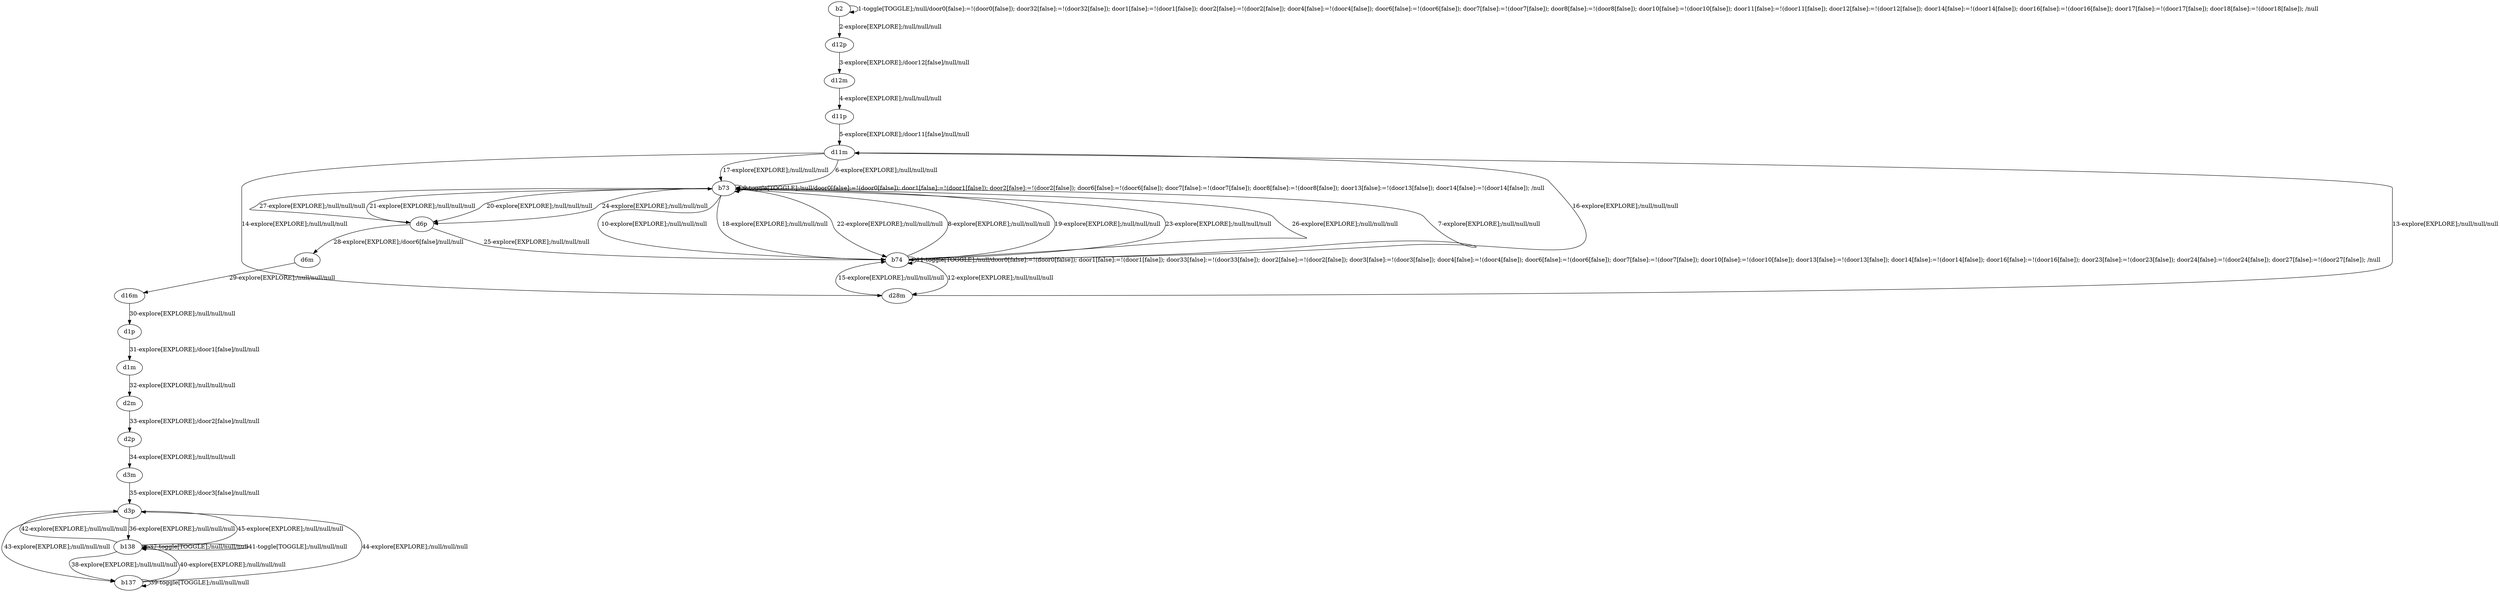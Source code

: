 # Total number of goals covered by this test: 1
# b137 --> d3p

digraph g {
"b2" -> "b2" [label = "1-toggle[TOGGLE];/null/door0[false]:=!(door0[false]); door32[false]:=!(door32[false]); door1[false]:=!(door1[false]); door2[false]:=!(door2[false]); door4[false]:=!(door4[false]); door6[false]:=!(door6[false]); door7[false]:=!(door7[false]); door8[false]:=!(door8[false]); door10[false]:=!(door10[false]); door11[false]:=!(door11[false]); door12[false]:=!(door12[false]); door14[false]:=!(door14[false]); door16[false]:=!(door16[false]); door17[false]:=!(door17[false]); door18[false]:=!(door18[false]); /null"];
"b2" -> "d12p" [label = "2-explore[EXPLORE];/null/null/null"];
"d12p" -> "d12m" [label = "3-explore[EXPLORE];/door12[false]/null/null"];
"d12m" -> "d11p" [label = "4-explore[EXPLORE];/null/null/null"];
"d11p" -> "d11m" [label = "5-explore[EXPLORE];/door11[false]/null/null"];
"d11m" -> "b73" [label = "6-explore[EXPLORE];/null/null/null"];
"b73" -> "b74" [label = "7-explore[EXPLORE];/null/null/null"];
"b74" -> "b73" [label = "8-explore[EXPLORE];/null/null/null"];
"b73" -> "b73" [label = "9-toggle[TOGGLE];/null/door0[false]:=!(door0[false]); door1[false]:=!(door1[false]); door2[false]:=!(door2[false]); door6[false]:=!(door6[false]); door7[false]:=!(door7[false]); door8[false]:=!(door8[false]); door13[false]:=!(door13[false]); door14[false]:=!(door14[false]); /null"];
"b73" -> "b74" [label = "10-explore[EXPLORE];/null/null/null"];
"b74" -> "b74" [label = "11-toggle[TOGGLE];/null/door0[false]:=!(door0[false]); door1[false]:=!(door1[false]); door33[false]:=!(door33[false]); door2[false]:=!(door2[false]); door3[false]:=!(door3[false]); door4[false]:=!(door4[false]); door6[false]:=!(door6[false]); door7[false]:=!(door7[false]); door10[false]:=!(door10[false]); door13[false]:=!(door13[false]); door14[false]:=!(door14[false]); door16[false]:=!(door16[false]); door23[false]:=!(door23[false]); door24[false]:=!(door24[false]); door27[false]:=!(door27[false]); /null"];
"b74" -> "d28m" [label = "12-explore[EXPLORE];/null/null/null"];
"d28m" -> "d11m" [label = "13-explore[EXPLORE];/null/null/null"];
"d11m" -> "d28m" [label = "14-explore[EXPLORE];/null/null/null"];
"d28m" -> "b74" [label = "15-explore[EXPLORE];/null/null/null"];
"b74" -> "d11m" [label = "16-explore[EXPLORE];/null/null/null"];
"d11m" -> "b73" [label = "17-explore[EXPLORE];/null/null/null"];
"b73" -> "b74" [label = "18-explore[EXPLORE];/null/null/null"];
"b74" -> "b73" [label = "19-explore[EXPLORE];/null/null/null"];
"b73" -> "d6p" [label = "20-explore[EXPLORE];/null/null/null"];
"d6p" -> "b73" [label = "21-explore[EXPLORE];/null/null/null"];
"b73" -> "b74" [label = "22-explore[EXPLORE];/null/null/null"];
"b74" -> "b73" [label = "23-explore[EXPLORE];/null/null/null"];
"b73" -> "d6p" [label = "24-explore[EXPLORE];/null/null/null"];
"d6p" -> "b74" [label = "25-explore[EXPLORE];/null/null/null"];
"b74" -> "b73" [label = "26-explore[EXPLORE];/null/null/null"];
"b73" -> "d6p" [label = "27-explore[EXPLORE];/null/null/null"];
"d6p" -> "d6m" [label = "28-explore[EXPLORE];/door6[false]/null/null"];
"d6m" -> "d16m" [label = "29-explore[EXPLORE];/null/null/null"];
"d16m" -> "d1p" [label = "30-explore[EXPLORE];/null/null/null"];
"d1p" -> "d1m" [label = "31-explore[EXPLORE];/door1[false]/null/null"];
"d1m" -> "d2m" [label = "32-explore[EXPLORE];/null/null/null"];
"d2m" -> "d2p" [label = "33-explore[EXPLORE];/door2[false]/null/null"];
"d2p" -> "d3m" [label = "34-explore[EXPLORE];/null/null/null"];
"d3m" -> "d3p" [label = "35-explore[EXPLORE];/door3[false]/null/null"];
"d3p" -> "b138" [label = "36-explore[EXPLORE];/null/null/null"];
"b138" -> "b138" [label = "37-toggle[TOGGLE];/null/null/null"];
"b138" -> "b137" [label = "38-explore[EXPLORE];/null/null/null"];
"b137" -> "b137" [label = "39-toggle[TOGGLE];/null/null/null"];
"b137" -> "b138" [label = "40-explore[EXPLORE];/null/null/null"];
"b138" -> "b138" [label = "41-toggle[TOGGLE];/null/null/null"];
"b138" -> "d3p" [label = "42-explore[EXPLORE];/null/null/null"];
"d3p" -> "b137" [label = "43-explore[EXPLORE];/null/null/null"];
"b137" -> "d3p" [label = "44-explore[EXPLORE];/null/null/null"];
"d3p" -> "b138" [label = "45-explore[EXPLORE];/null/null/null"];
}